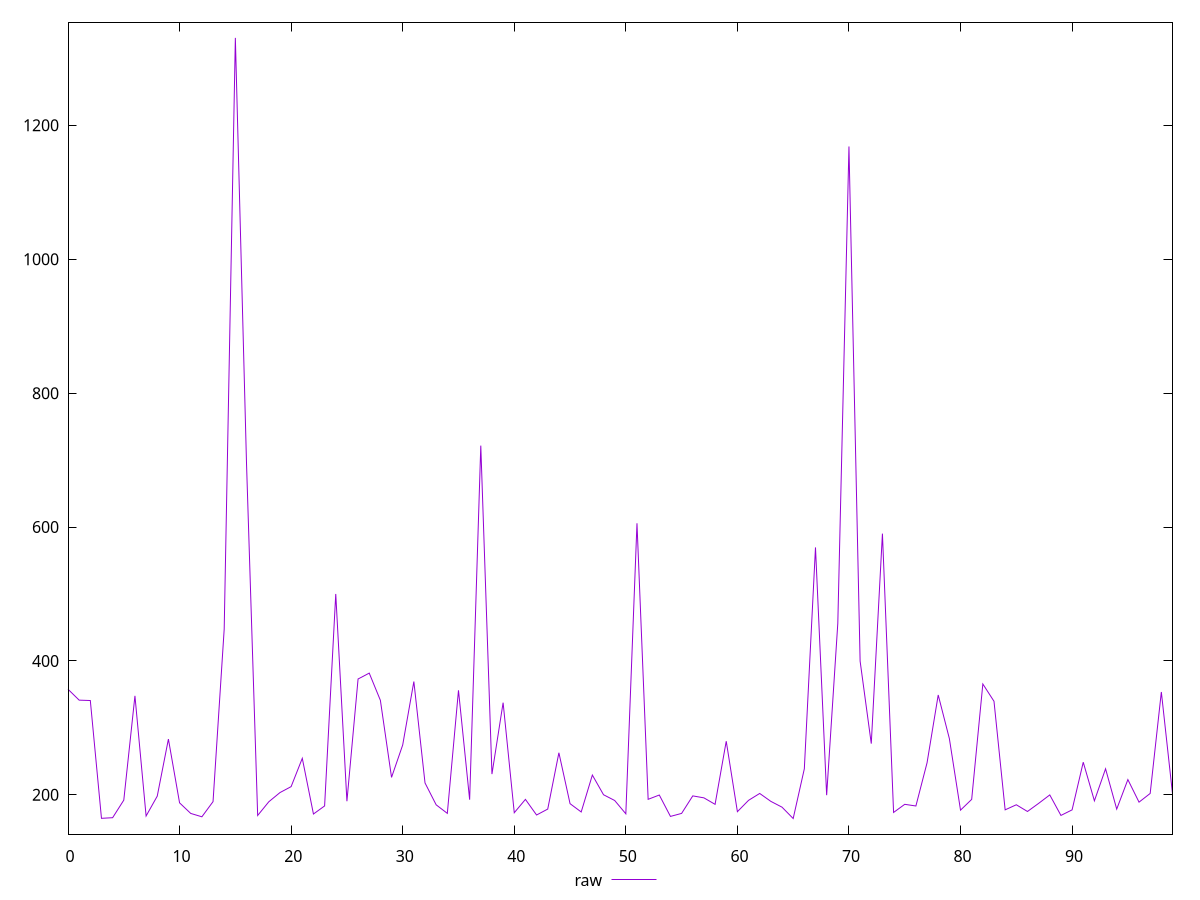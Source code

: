 reset

$raw <<EOF
0 357.75400000000013
1 341.4230000000001
2 340.8649999999999
3 164.92499999999998
4 165.849
5 192.083
6 347.83
7 168.39
8 198.06799999999998
9 283.241
10 188.045
11 172.236
12 167.215
13 189.841
14 447.453
15 1330.596
16 695.4290000000001
17 169.152
18 189.65900000000002
19 203.386
20 212.308
21 254.538
22 171.35
23 183.414
24 500.011
25 190.453
26 373.03499999999997
27 381.819
28 341.175
29 226.072
30 274.468
31 369.231
32 217.758
33 185.079
34 172.317
35 356.114
36 192.72
37 721.64
38 230.984
39 337.65999999999997
40 173.267
41 193.20800000000003
42 169.87099999999998
43 178.725
44 262.84000000000003
45 186.812
46 174.40099999999998
47 229.539
48 200.138
49 191.565
50 171.657
51 605.576
52 193.293
53 199.72
54 167.769
55 172.265
56 198.42
57 195.498
58 185.80599999999998
59 280.11400000000003
60 174.831
61 191.785
62 202.066
63 190.225
64 181.589
65 164.62400000000002
66 238.848
67 569.5469999999999
68 199.44699999999997
69 456.103
70 1168.412
71 399.709
72 276.49499999999995
73 590.206
74 173.69
75 185.83100000000002
76 183.33499999999998
77 247.864
78 349.147
79 284.001
80 177.135
81 193.21800000000002
82 365.54799999999994
83 339.725
84 177.587
85 185.15599999999998
86 175.14600000000002
87 187.227
88 199.862
89 169.228
90 177.54
91 248.73399999999998
92 191.041
93 238.888
94 178.68699999999998
95 222.765
96 189.07500000000002
97 202.066
98 353.62600000000003
99 201.595
EOF

set key outside below
set xrange [0:99]
set yrange [141.30456000000004:1353.91544]
set trange [141.30456000000004:1353.91544]
set terminal svg size 640, 500 enhanced background rgb 'white'
set output "reports/report_00028_2021-02-24T12-49-42.674Z/server-response-time/samples/music/raw/values.svg"

plot $raw title "raw" with line

reset
